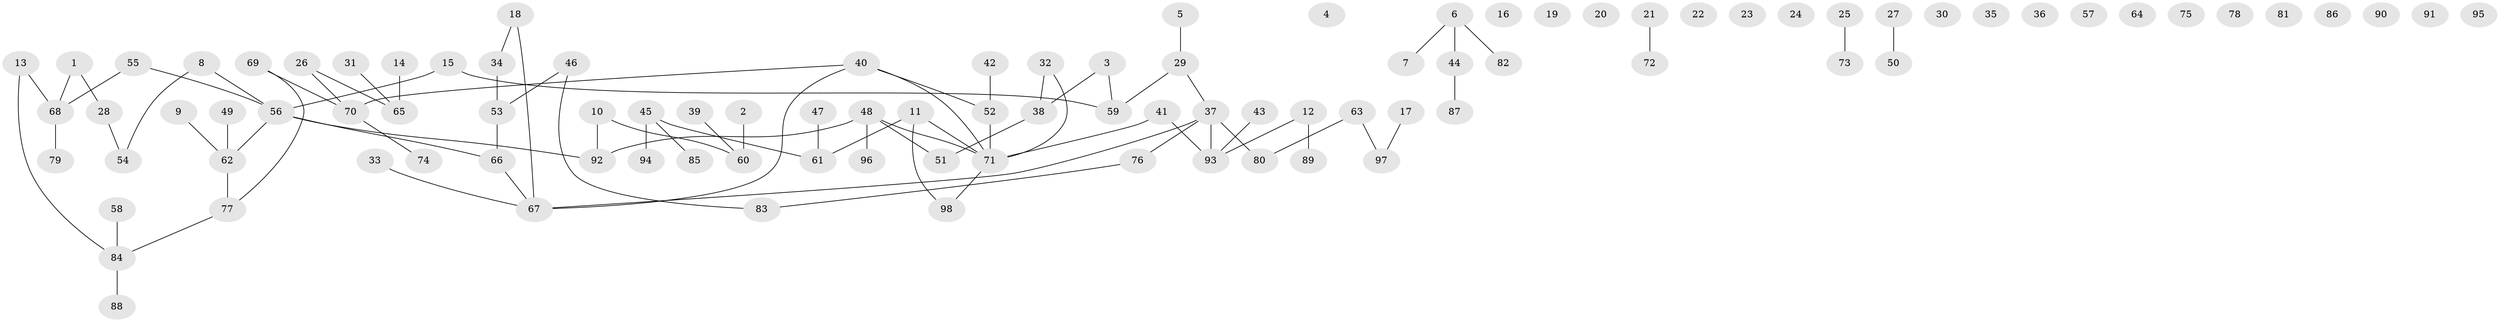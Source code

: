 // Generated by graph-tools (version 1.1) at 2025/13/03/09/25 04:13:11]
// undirected, 98 vertices, 86 edges
graph export_dot {
graph [start="1"]
  node [color=gray90,style=filled];
  1;
  2;
  3;
  4;
  5;
  6;
  7;
  8;
  9;
  10;
  11;
  12;
  13;
  14;
  15;
  16;
  17;
  18;
  19;
  20;
  21;
  22;
  23;
  24;
  25;
  26;
  27;
  28;
  29;
  30;
  31;
  32;
  33;
  34;
  35;
  36;
  37;
  38;
  39;
  40;
  41;
  42;
  43;
  44;
  45;
  46;
  47;
  48;
  49;
  50;
  51;
  52;
  53;
  54;
  55;
  56;
  57;
  58;
  59;
  60;
  61;
  62;
  63;
  64;
  65;
  66;
  67;
  68;
  69;
  70;
  71;
  72;
  73;
  74;
  75;
  76;
  77;
  78;
  79;
  80;
  81;
  82;
  83;
  84;
  85;
  86;
  87;
  88;
  89;
  90;
  91;
  92;
  93;
  94;
  95;
  96;
  97;
  98;
  1 -- 28;
  1 -- 68;
  2 -- 60;
  3 -- 38;
  3 -- 59;
  5 -- 29;
  6 -- 7;
  6 -- 44;
  6 -- 82;
  8 -- 54;
  8 -- 56;
  9 -- 62;
  10 -- 60;
  10 -- 92;
  11 -- 61;
  11 -- 71;
  11 -- 98;
  12 -- 89;
  12 -- 93;
  13 -- 68;
  13 -- 84;
  14 -- 65;
  15 -- 56;
  15 -- 59;
  17 -- 97;
  18 -- 34;
  18 -- 67;
  21 -- 72;
  25 -- 73;
  26 -- 65;
  26 -- 70;
  27 -- 50;
  28 -- 54;
  29 -- 37;
  29 -- 59;
  31 -- 65;
  32 -- 38;
  32 -- 71;
  33 -- 67;
  34 -- 53;
  37 -- 67;
  37 -- 76;
  37 -- 80;
  37 -- 93;
  38 -- 51;
  39 -- 60;
  40 -- 52;
  40 -- 67;
  40 -- 70;
  40 -- 71;
  41 -- 71;
  41 -- 93;
  42 -- 52;
  43 -- 93;
  44 -- 87;
  45 -- 61;
  45 -- 85;
  45 -- 94;
  46 -- 53;
  46 -- 83;
  47 -- 61;
  48 -- 51;
  48 -- 71;
  48 -- 92;
  48 -- 96;
  49 -- 62;
  52 -- 71;
  53 -- 66;
  55 -- 56;
  55 -- 68;
  56 -- 62;
  56 -- 66;
  56 -- 92;
  58 -- 84;
  62 -- 77;
  63 -- 80;
  63 -- 97;
  66 -- 67;
  68 -- 79;
  69 -- 70;
  69 -- 77;
  70 -- 74;
  71 -- 98;
  76 -- 83;
  77 -- 84;
  84 -- 88;
}
